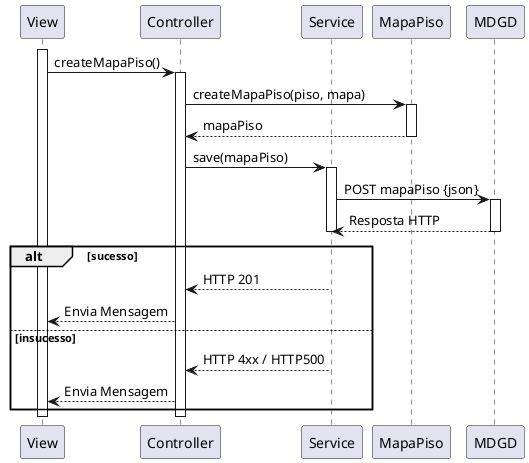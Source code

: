 @startuml sd
participant View as view
participant Controller as ctrl
participant Service as svc
participant MapaPiso as model
participant MDGD as be

activate view
view -> ctrl : createMapaPiso()
activate ctrl
ctrl -> model : createMapaPiso(piso, mapa)
activate model
model --> ctrl : mapaPiso
deactivate model
ctrl -> svc: save(mapaPiso)
activate svc
svc -> be: POST mapaPiso {json}
activate be
be --> svc : Resposta HTTP
deactivate be
deactivate svc
alt sucesso 
svc --> ctrl : HTTP 201
ctrl --> view : Envia Mensagem
else insucesso
svc --> ctrl : HTTP 4xx / HTTP500
ctrl --> view : Envia Mensagem
end
deactivate view
deactivate ctrl
@enduml